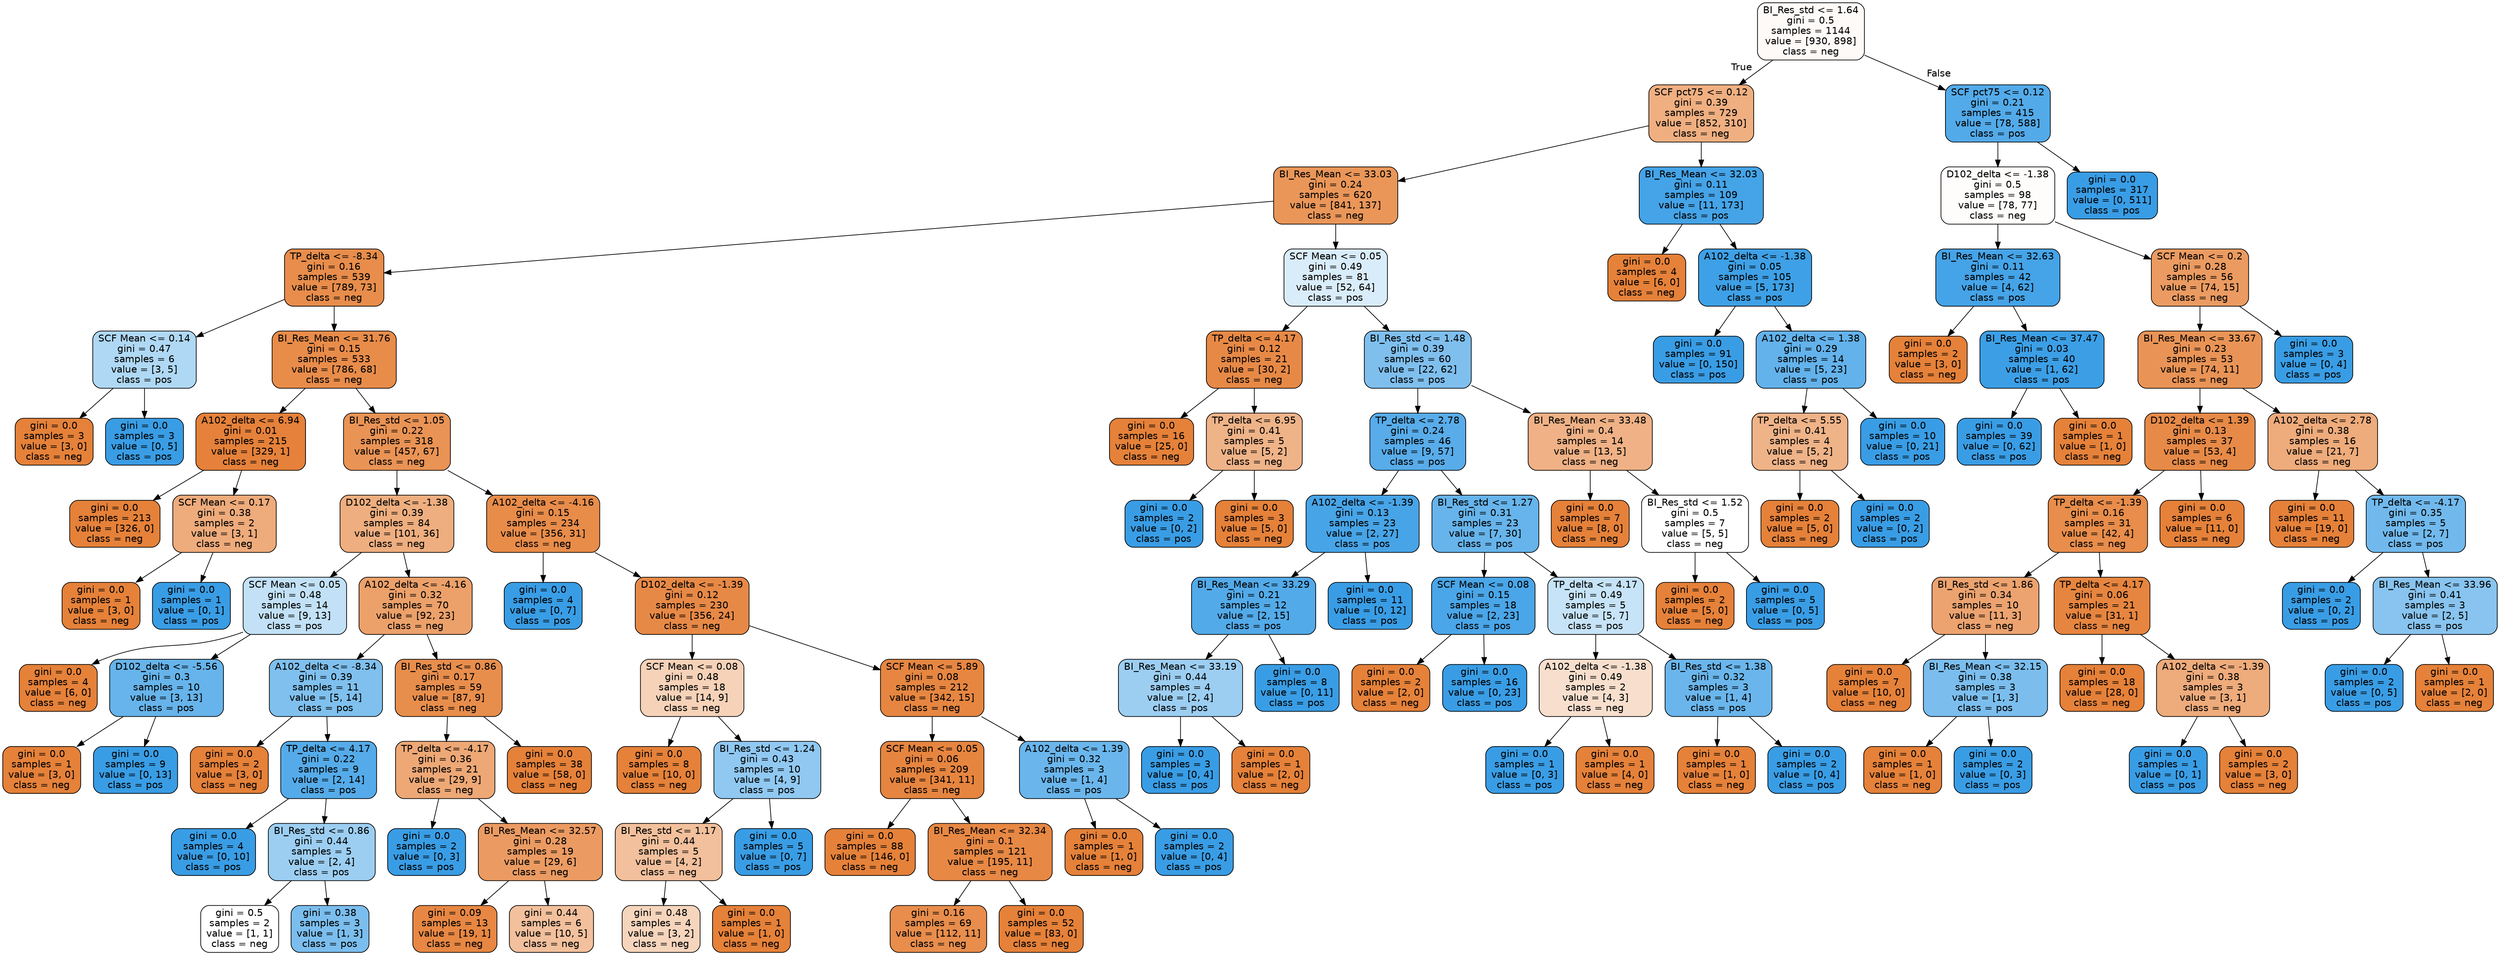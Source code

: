 digraph Tree {
node [shape=box, style="filled, rounded", color="black", fontname=helvetica] ;
edge [fontname=helvetica] ;
0 [label="BI_Res_std <= 1.64\ngini = 0.5\nsamples = 1144\nvalue = [930, 898]\nclass = neg", fillcolor="#e5813909"] ;
1 [label="SCF pct75 <= 0.12\ngini = 0.39\nsamples = 729\nvalue = [852, 310]\nclass = neg", fillcolor="#e58139a2"] ;
0 -> 1 [labeldistance=2.5, labelangle=45, headlabel="True"] ;
2 [label="BI_Res_Mean <= 33.03\ngini = 0.24\nsamples = 620\nvalue = [841, 137]\nclass = neg", fillcolor="#e58139d5"] ;
1 -> 2 ;
3 [label="TP_delta <= -8.34\ngini = 0.16\nsamples = 539\nvalue = [789, 73]\nclass = neg", fillcolor="#e58139e7"] ;
2 -> 3 ;
4 [label="SCF Mean <= 0.14\ngini = 0.47\nsamples = 6\nvalue = [3, 5]\nclass = pos", fillcolor="#399de566"] ;
3 -> 4 ;
5 [label="gini = 0.0\nsamples = 3\nvalue = [3, 0]\nclass = neg", fillcolor="#e58139ff"] ;
4 -> 5 ;
6 [label="gini = 0.0\nsamples = 3\nvalue = [0, 5]\nclass = pos", fillcolor="#399de5ff"] ;
4 -> 6 ;
7 [label="BI_Res_Mean <= 31.76\ngini = 0.15\nsamples = 533\nvalue = [786, 68]\nclass = neg", fillcolor="#e58139e9"] ;
3 -> 7 ;
8 [label="A102_delta <= 6.94\ngini = 0.01\nsamples = 215\nvalue = [329, 1]\nclass = neg", fillcolor="#e58139fe"] ;
7 -> 8 ;
9 [label="gini = 0.0\nsamples = 213\nvalue = [326, 0]\nclass = neg", fillcolor="#e58139ff"] ;
8 -> 9 ;
10 [label="SCF Mean <= 0.17\ngini = 0.38\nsamples = 2\nvalue = [3, 1]\nclass = neg", fillcolor="#e58139aa"] ;
8 -> 10 ;
11 [label="gini = 0.0\nsamples = 1\nvalue = [3, 0]\nclass = neg", fillcolor="#e58139ff"] ;
10 -> 11 ;
12 [label="gini = 0.0\nsamples = 1\nvalue = [0, 1]\nclass = pos", fillcolor="#399de5ff"] ;
10 -> 12 ;
13 [label="BI_Res_std <= 1.05\ngini = 0.22\nsamples = 318\nvalue = [457, 67]\nclass = neg", fillcolor="#e58139da"] ;
7 -> 13 ;
14 [label="D102_delta <= -1.38\ngini = 0.39\nsamples = 84\nvalue = [101, 36]\nclass = neg", fillcolor="#e58139a4"] ;
13 -> 14 ;
15 [label="SCF Mean <= 0.05\ngini = 0.48\nsamples = 14\nvalue = [9, 13]\nclass = pos", fillcolor="#399de54e"] ;
14 -> 15 ;
16 [label="gini = 0.0\nsamples = 4\nvalue = [6, 0]\nclass = neg", fillcolor="#e58139ff"] ;
15 -> 16 ;
17 [label="D102_delta <= -5.56\ngini = 0.3\nsamples = 10\nvalue = [3, 13]\nclass = pos", fillcolor="#399de5c4"] ;
15 -> 17 ;
18 [label="gini = 0.0\nsamples = 1\nvalue = [3, 0]\nclass = neg", fillcolor="#e58139ff"] ;
17 -> 18 ;
19 [label="gini = 0.0\nsamples = 9\nvalue = [0, 13]\nclass = pos", fillcolor="#399de5ff"] ;
17 -> 19 ;
20 [label="A102_delta <= -4.16\ngini = 0.32\nsamples = 70\nvalue = [92, 23]\nclass = neg", fillcolor="#e58139bf"] ;
14 -> 20 ;
21 [label="A102_delta <= -8.34\ngini = 0.39\nsamples = 11\nvalue = [5, 14]\nclass = pos", fillcolor="#399de5a4"] ;
20 -> 21 ;
22 [label="gini = 0.0\nsamples = 2\nvalue = [3, 0]\nclass = neg", fillcolor="#e58139ff"] ;
21 -> 22 ;
23 [label="TP_delta <= 4.17\ngini = 0.22\nsamples = 9\nvalue = [2, 14]\nclass = pos", fillcolor="#399de5db"] ;
21 -> 23 ;
24 [label="gini = 0.0\nsamples = 4\nvalue = [0, 10]\nclass = pos", fillcolor="#399de5ff"] ;
23 -> 24 ;
25 [label="BI_Res_std <= 0.86\ngini = 0.44\nsamples = 5\nvalue = [2, 4]\nclass = pos", fillcolor="#399de57f"] ;
23 -> 25 ;
26 [label="gini = 0.5\nsamples = 2\nvalue = [1, 1]\nclass = neg", fillcolor="#e5813900"] ;
25 -> 26 ;
27 [label="gini = 0.38\nsamples = 3\nvalue = [1, 3]\nclass = pos", fillcolor="#399de5aa"] ;
25 -> 27 ;
28 [label="BI_Res_std <= 0.86\ngini = 0.17\nsamples = 59\nvalue = [87, 9]\nclass = neg", fillcolor="#e58139e5"] ;
20 -> 28 ;
29 [label="TP_delta <= -4.17\ngini = 0.36\nsamples = 21\nvalue = [29, 9]\nclass = neg", fillcolor="#e58139b0"] ;
28 -> 29 ;
30 [label="gini = 0.0\nsamples = 2\nvalue = [0, 3]\nclass = pos", fillcolor="#399de5ff"] ;
29 -> 30 ;
31 [label="BI_Res_Mean <= 32.57\ngini = 0.28\nsamples = 19\nvalue = [29, 6]\nclass = neg", fillcolor="#e58139ca"] ;
29 -> 31 ;
32 [label="gini = 0.09\nsamples = 13\nvalue = [19, 1]\nclass = neg", fillcolor="#e58139f2"] ;
31 -> 32 ;
33 [label="gini = 0.44\nsamples = 6\nvalue = [10, 5]\nclass = neg", fillcolor="#e581397f"] ;
31 -> 33 ;
34 [label="gini = 0.0\nsamples = 38\nvalue = [58, 0]\nclass = neg", fillcolor="#e58139ff"] ;
28 -> 34 ;
35 [label="A102_delta <= -4.16\ngini = 0.15\nsamples = 234\nvalue = [356, 31]\nclass = neg", fillcolor="#e58139e9"] ;
13 -> 35 ;
36 [label="gini = 0.0\nsamples = 4\nvalue = [0, 7]\nclass = pos", fillcolor="#399de5ff"] ;
35 -> 36 ;
37 [label="D102_delta <= -1.39\ngini = 0.12\nsamples = 230\nvalue = [356, 24]\nclass = neg", fillcolor="#e58139ee"] ;
35 -> 37 ;
38 [label="SCF Mean <= 0.08\ngini = 0.48\nsamples = 18\nvalue = [14, 9]\nclass = neg", fillcolor="#e581395b"] ;
37 -> 38 ;
39 [label="gini = 0.0\nsamples = 8\nvalue = [10, 0]\nclass = neg", fillcolor="#e58139ff"] ;
38 -> 39 ;
40 [label="BI_Res_std <= 1.24\ngini = 0.43\nsamples = 10\nvalue = [4, 9]\nclass = pos", fillcolor="#399de58e"] ;
38 -> 40 ;
41 [label="BI_Res_std <= 1.17\ngini = 0.44\nsamples = 5\nvalue = [4, 2]\nclass = neg", fillcolor="#e581397f"] ;
40 -> 41 ;
42 [label="gini = 0.48\nsamples = 4\nvalue = [3, 2]\nclass = neg", fillcolor="#e5813955"] ;
41 -> 42 ;
43 [label="gini = 0.0\nsamples = 1\nvalue = [1, 0]\nclass = neg", fillcolor="#e58139ff"] ;
41 -> 43 ;
44 [label="gini = 0.0\nsamples = 5\nvalue = [0, 7]\nclass = pos", fillcolor="#399de5ff"] ;
40 -> 44 ;
45 [label="SCF Mean <= 5.89\ngini = 0.08\nsamples = 212\nvalue = [342, 15]\nclass = neg", fillcolor="#e58139f4"] ;
37 -> 45 ;
46 [label="SCF Mean <= 0.05\ngini = 0.06\nsamples = 209\nvalue = [341, 11]\nclass = neg", fillcolor="#e58139f7"] ;
45 -> 46 ;
47 [label="gini = 0.0\nsamples = 88\nvalue = [146, 0]\nclass = neg", fillcolor="#e58139ff"] ;
46 -> 47 ;
48 [label="BI_Res_Mean <= 32.34\ngini = 0.1\nsamples = 121\nvalue = [195, 11]\nclass = neg", fillcolor="#e58139f1"] ;
46 -> 48 ;
49 [label="gini = 0.16\nsamples = 69\nvalue = [112, 11]\nclass = neg", fillcolor="#e58139e6"] ;
48 -> 49 ;
50 [label="gini = 0.0\nsamples = 52\nvalue = [83, 0]\nclass = neg", fillcolor="#e58139ff"] ;
48 -> 50 ;
51 [label="A102_delta <= 1.39\ngini = 0.32\nsamples = 3\nvalue = [1, 4]\nclass = pos", fillcolor="#399de5bf"] ;
45 -> 51 ;
52 [label="gini = 0.0\nsamples = 1\nvalue = [1, 0]\nclass = neg", fillcolor="#e58139ff"] ;
51 -> 52 ;
53 [label="gini = 0.0\nsamples = 2\nvalue = [0, 4]\nclass = pos", fillcolor="#399de5ff"] ;
51 -> 53 ;
54 [label="SCF Mean <= 0.05\ngini = 0.49\nsamples = 81\nvalue = [52, 64]\nclass = pos", fillcolor="#399de530"] ;
2 -> 54 ;
55 [label="TP_delta <= 4.17\ngini = 0.12\nsamples = 21\nvalue = [30, 2]\nclass = neg", fillcolor="#e58139ee"] ;
54 -> 55 ;
56 [label="gini = 0.0\nsamples = 16\nvalue = [25, 0]\nclass = neg", fillcolor="#e58139ff"] ;
55 -> 56 ;
57 [label="TP_delta <= 6.95\ngini = 0.41\nsamples = 5\nvalue = [5, 2]\nclass = neg", fillcolor="#e5813999"] ;
55 -> 57 ;
58 [label="gini = 0.0\nsamples = 2\nvalue = [0, 2]\nclass = pos", fillcolor="#399de5ff"] ;
57 -> 58 ;
59 [label="gini = 0.0\nsamples = 3\nvalue = [5, 0]\nclass = neg", fillcolor="#e58139ff"] ;
57 -> 59 ;
60 [label="BI_Res_std <= 1.48\ngini = 0.39\nsamples = 60\nvalue = [22, 62]\nclass = pos", fillcolor="#399de5a5"] ;
54 -> 60 ;
61 [label="TP_delta <= 2.78\ngini = 0.24\nsamples = 46\nvalue = [9, 57]\nclass = pos", fillcolor="#399de5d7"] ;
60 -> 61 ;
62 [label="A102_delta <= -1.39\ngini = 0.13\nsamples = 23\nvalue = [2, 27]\nclass = pos", fillcolor="#399de5ec"] ;
61 -> 62 ;
63 [label="BI_Res_Mean <= 33.29\ngini = 0.21\nsamples = 12\nvalue = [2, 15]\nclass = pos", fillcolor="#399de5dd"] ;
62 -> 63 ;
64 [label="BI_Res_Mean <= 33.19\ngini = 0.44\nsamples = 4\nvalue = [2, 4]\nclass = pos", fillcolor="#399de57f"] ;
63 -> 64 ;
65 [label="gini = 0.0\nsamples = 3\nvalue = [0, 4]\nclass = pos", fillcolor="#399de5ff"] ;
64 -> 65 ;
66 [label="gini = 0.0\nsamples = 1\nvalue = [2, 0]\nclass = neg", fillcolor="#e58139ff"] ;
64 -> 66 ;
67 [label="gini = 0.0\nsamples = 8\nvalue = [0, 11]\nclass = pos", fillcolor="#399de5ff"] ;
63 -> 67 ;
68 [label="gini = 0.0\nsamples = 11\nvalue = [0, 12]\nclass = pos", fillcolor="#399de5ff"] ;
62 -> 68 ;
69 [label="BI_Res_std <= 1.27\ngini = 0.31\nsamples = 23\nvalue = [7, 30]\nclass = pos", fillcolor="#399de5c4"] ;
61 -> 69 ;
70 [label="SCF Mean <= 0.08\ngini = 0.15\nsamples = 18\nvalue = [2, 23]\nclass = pos", fillcolor="#399de5e9"] ;
69 -> 70 ;
71 [label="gini = 0.0\nsamples = 2\nvalue = [2, 0]\nclass = neg", fillcolor="#e58139ff"] ;
70 -> 71 ;
72 [label="gini = 0.0\nsamples = 16\nvalue = [0, 23]\nclass = pos", fillcolor="#399de5ff"] ;
70 -> 72 ;
73 [label="TP_delta <= 4.17\ngini = 0.49\nsamples = 5\nvalue = [5, 7]\nclass = pos", fillcolor="#399de549"] ;
69 -> 73 ;
74 [label="A102_delta <= -1.38\ngini = 0.49\nsamples = 2\nvalue = [4, 3]\nclass = neg", fillcolor="#e5813940"] ;
73 -> 74 ;
75 [label="gini = 0.0\nsamples = 1\nvalue = [0, 3]\nclass = pos", fillcolor="#399de5ff"] ;
74 -> 75 ;
76 [label="gini = 0.0\nsamples = 1\nvalue = [4, 0]\nclass = neg", fillcolor="#e58139ff"] ;
74 -> 76 ;
77 [label="BI_Res_std <= 1.38\ngini = 0.32\nsamples = 3\nvalue = [1, 4]\nclass = pos", fillcolor="#399de5bf"] ;
73 -> 77 ;
78 [label="gini = 0.0\nsamples = 1\nvalue = [1, 0]\nclass = neg", fillcolor="#e58139ff"] ;
77 -> 78 ;
79 [label="gini = 0.0\nsamples = 2\nvalue = [0, 4]\nclass = pos", fillcolor="#399de5ff"] ;
77 -> 79 ;
80 [label="BI_Res_Mean <= 33.48\ngini = 0.4\nsamples = 14\nvalue = [13, 5]\nclass = neg", fillcolor="#e581399d"] ;
60 -> 80 ;
81 [label="gini = 0.0\nsamples = 7\nvalue = [8, 0]\nclass = neg", fillcolor="#e58139ff"] ;
80 -> 81 ;
82 [label="BI_Res_std <= 1.52\ngini = 0.5\nsamples = 7\nvalue = [5, 5]\nclass = neg", fillcolor="#e5813900"] ;
80 -> 82 ;
83 [label="gini = 0.0\nsamples = 2\nvalue = [5, 0]\nclass = neg", fillcolor="#e58139ff"] ;
82 -> 83 ;
84 [label="gini = 0.0\nsamples = 5\nvalue = [0, 5]\nclass = pos", fillcolor="#399de5ff"] ;
82 -> 84 ;
85 [label="BI_Res_Mean <= 32.03\ngini = 0.11\nsamples = 109\nvalue = [11, 173]\nclass = pos", fillcolor="#399de5ef"] ;
1 -> 85 ;
86 [label="gini = 0.0\nsamples = 4\nvalue = [6, 0]\nclass = neg", fillcolor="#e58139ff"] ;
85 -> 86 ;
87 [label="A102_delta <= -1.38\ngini = 0.05\nsamples = 105\nvalue = [5, 173]\nclass = pos", fillcolor="#399de5f8"] ;
85 -> 87 ;
88 [label="gini = 0.0\nsamples = 91\nvalue = [0, 150]\nclass = pos", fillcolor="#399de5ff"] ;
87 -> 88 ;
89 [label="A102_delta <= 1.38\ngini = 0.29\nsamples = 14\nvalue = [5, 23]\nclass = pos", fillcolor="#399de5c8"] ;
87 -> 89 ;
90 [label="TP_delta <= 5.55\ngini = 0.41\nsamples = 4\nvalue = [5, 2]\nclass = neg", fillcolor="#e5813999"] ;
89 -> 90 ;
91 [label="gini = 0.0\nsamples = 2\nvalue = [5, 0]\nclass = neg", fillcolor="#e58139ff"] ;
90 -> 91 ;
92 [label="gini = 0.0\nsamples = 2\nvalue = [0, 2]\nclass = pos", fillcolor="#399de5ff"] ;
90 -> 92 ;
93 [label="gini = 0.0\nsamples = 10\nvalue = [0, 21]\nclass = pos", fillcolor="#399de5ff"] ;
89 -> 93 ;
94 [label="SCF pct75 <= 0.12\ngini = 0.21\nsamples = 415\nvalue = [78, 588]\nclass = pos", fillcolor="#399de5dd"] ;
0 -> 94 [labeldistance=2.5, labelangle=-45, headlabel="False"] ;
95 [label="D102_delta <= -1.38\ngini = 0.5\nsamples = 98\nvalue = [78, 77]\nclass = neg", fillcolor="#e5813903"] ;
94 -> 95 ;
96 [label="BI_Res_Mean <= 32.63\ngini = 0.11\nsamples = 42\nvalue = [4, 62]\nclass = pos", fillcolor="#399de5ef"] ;
95 -> 96 ;
97 [label="gini = 0.0\nsamples = 2\nvalue = [3, 0]\nclass = neg", fillcolor="#e58139ff"] ;
96 -> 97 ;
98 [label="BI_Res_Mean <= 37.47\ngini = 0.03\nsamples = 40\nvalue = [1, 62]\nclass = pos", fillcolor="#399de5fb"] ;
96 -> 98 ;
99 [label="gini = 0.0\nsamples = 39\nvalue = [0, 62]\nclass = pos", fillcolor="#399de5ff"] ;
98 -> 99 ;
100 [label="gini = 0.0\nsamples = 1\nvalue = [1, 0]\nclass = neg", fillcolor="#e58139ff"] ;
98 -> 100 ;
101 [label="SCF Mean <= 0.2\ngini = 0.28\nsamples = 56\nvalue = [74, 15]\nclass = neg", fillcolor="#e58139cb"] ;
95 -> 101 ;
102 [label="BI_Res_Mean <= 33.67\ngini = 0.23\nsamples = 53\nvalue = [74, 11]\nclass = neg", fillcolor="#e58139d9"] ;
101 -> 102 ;
103 [label="D102_delta <= 1.39\ngini = 0.13\nsamples = 37\nvalue = [53, 4]\nclass = neg", fillcolor="#e58139ec"] ;
102 -> 103 ;
104 [label="TP_delta <= -1.39\ngini = 0.16\nsamples = 31\nvalue = [42, 4]\nclass = neg", fillcolor="#e58139e7"] ;
103 -> 104 ;
105 [label="BI_Res_std <= 1.86\ngini = 0.34\nsamples = 10\nvalue = [11, 3]\nclass = neg", fillcolor="#e58139b9"] ;
104 -> 105 ;
106 [label="gini = 0.0\nsamples = 7\nvalue = [10, 0]\nclass = neg", fillcolor="#e58139ff"] ;
105 -> 106 ;
107 [label="BI_Res_Mean <= 32.15\ngini = 0.38\nsamples = 3\nvalue = [1, 3]\nclass = pos", fillcolor="#399de5aa"] ;
105 -> 107 ;
108 [label="gini = 0.0\nsamples = 1\nvalue = [1, 0]\nclass = neg", fillcolor="#e58139ff"] ;
107 -> 108 ;
109 [label="gini = 0.0\nsamples = 2\nvalue = [0, 3]\nclass = pos", fillcolor="#399de5ff"] ;
107 -> 109 ;
110 [label="TP_delta <= 4.17\ngini = 0.06\nsamples = 21\nvalue = [31, 1]\nclass = neg", fillcolor="#e58139f7"] ;
104 -> 110 ;
111 [label="gini = 0.0\nsamples = 18\nvalue = [28, 0]\nclass = neg", fillcolor="#e58139ff"] ;
110 -> 111 ;
112 [label="A102_delta <= -1.39\ngini = 0.38\nsamples = 3\nvalue = [3, 1]\nclass = neg", fillcolor="#e58139aa"] ;
110 -> 112 ;
113 [label="gini = 0.0\nsamples = 1\nvalue = [0, 1]\nclass = pos", fillcolor="#399de5ff"] ;
112 -> 113 ;
114 [label="gini = 0.0\nsamples = 2\nvalue = [3, 0]\nclass = neg", fillcolor="#e58139ff"] ;
112 -> 114 ;
115 [label="gini = 0.0\nsamples = 6\nvalue = [11, 0]\nclass = neg", fillcolor="#e58139ff"] ;
103 -> 115 ;
116 [label="A102_delta <= 2.78\ngini = 0.38\nsamples = 16\nvalue = [21, 7]\nclass = neg", fillcolor="#e58139aa"] ;
102 -> 116 ;
117 [label="gini = 0.0\nsamples = 11\nvalue = [19, 0]\nclass = neg", fillcolor="#e58139ff"] ;
116 -> 117 ;
118 [label="TP_delta <= -4.17\ngini = 0.35\nsamples = 5\nvalue = [2, 7]\nclass = pos", fillcolor="#399de5b6"] ;
116 -> 118 ;
119 [label="gini = 0.0\nsamples = 2\nvalue = [0, 2]\nclass = pos", fillcolor="#399de5ff"] ;
118 -> 119 ;
120 [label="BI_Res_Mean <= 33.96\ngini = 0.41\nsamples = 3\nvalue = [2, 5]\nclass = pos", fillcolor="#399de599"] ;
118 -> 120 ;
121 [label="gini = 0.0\nsamples = 2\nvalue = [0, 5]\nclass = pos", fillcolor="#399de5ff"] ;
120 -> 121 ;
122 [label="gini = 0.0\nsamples = 1\nvalue = [2, 0]\nclass = neg", fillcolor="#e58139ff"] ;
120 -> 122 ;
123 [label="gini = 0.0\nsamples = 3\nvalue = [0, 4]\nclass = pos", fillcolor="#399de5ff"] ;
101 -> 123 ;
124 [label="gini = 0.0\nsamples = 317\nvalue = [0, 511]\nclass = pos", fillcolor="#399de5ff"] ;
94 -> 124 ;
}
